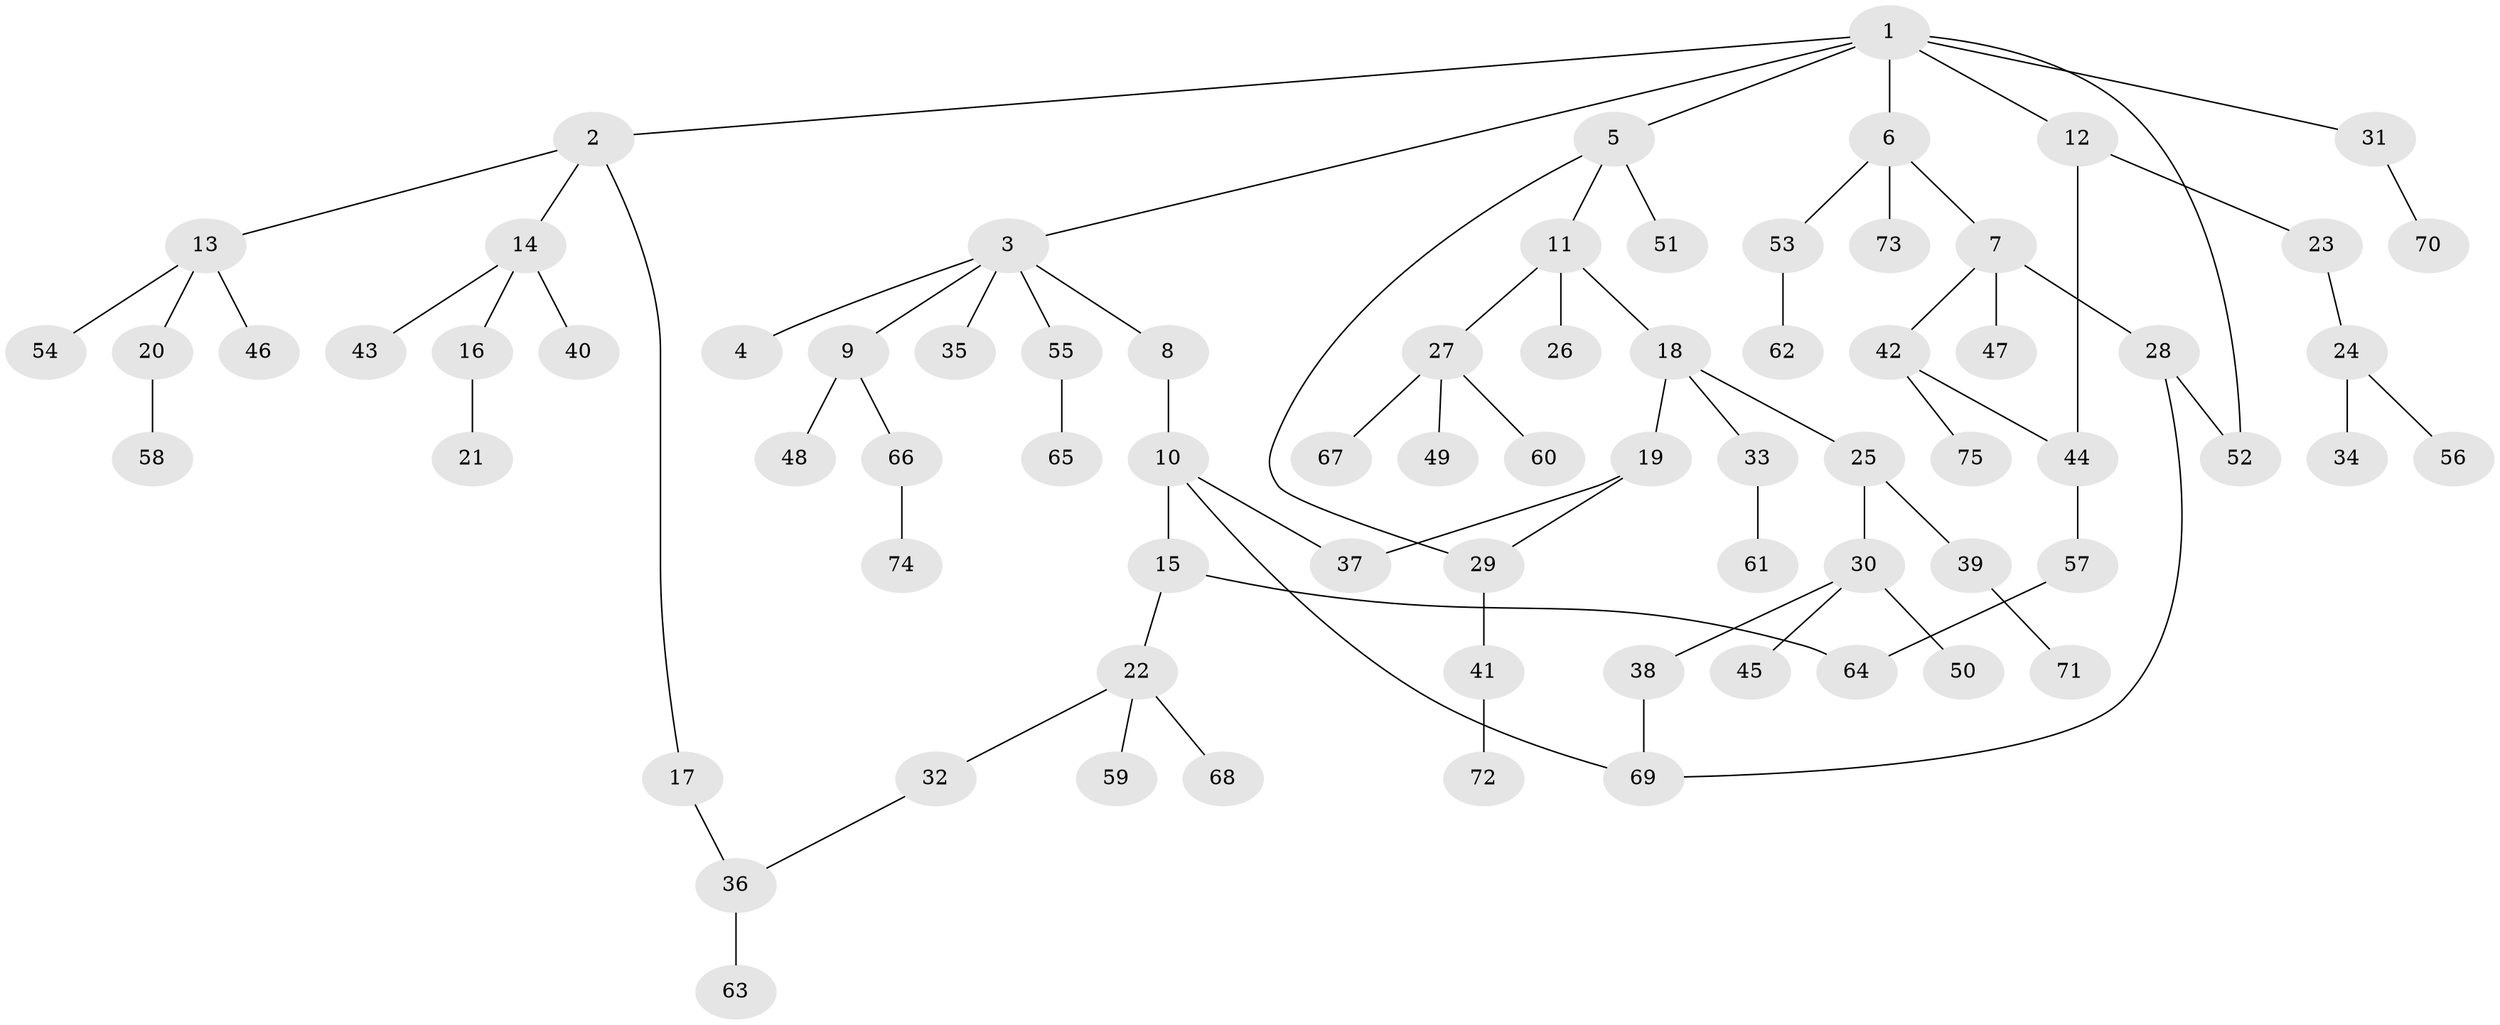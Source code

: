 // coarse degree distribution, {11: 0.020833333333333332, 4: 0.10416666666666667, 1: 0.4791666666666667, 3: 0.25, 2: 0.10416666666666667, 5: 0.041666666666666664}
// Generated by graph-tools (version 1.1) at 2025/51/02/27/25 19:51:38]
// undirected, 75 vertices, 82 edges
graph export_dot {
graph [start="1"]
  node [color=gray90,style=filled];
  1;
  2;
  3;
  4;
  5;
  6;
  7;
  8;
  9;
  10;
  11;
  12;
  13;
  14;
  15;
  16;
  17;
  18;
  19;
  20;
  21;
  22;
  23;
  24;
  25;
  26;
  27;
  28;
  29;
  30;
  31;
  32;
  33;
  34;
  35;
  36;
  37;
  38;
  39;
  40;
  41;
  42;
  43;
  44;
  45;
  46;
  47;
  48;
  49;
  50;
  51;
  52;
  53;
  54;
  55;
  56;
  57;
  58;
  59;
  60;
  61;
  62;
  63;
  64;
  65;
  66;
  67;
  68;
  69;
  70;
  71;
  72;
  73;
  74;
  75;
  1 -- 2;
  1 -- 3;
  1 -- 5;
  1 -- 6;
  1 -- 12;
  1 -- 31;
  1 -- 52;
  2 -- 13;
  2 -- 14;
  2 -- 17;
  3 -- 4;
  3 -- 8;
  3 -- 9;
  3 -- 35;
  3 -- 55;
  5 -- 11;
  5 -- 29;
  5 -- 51;
  6 -- 7;
  6 -- 53;
  6 -- 73;
  7 -- 28;
  7 -- 42;
  7 -- 47;
  8 -- 10;
  9 -- 48;
  9 -- 66;
  10 -- 15;
  10 -- 37;
  10 -- 69;
  11 -- 18;
  11 -- 26;
  11 -- 27;
  12 -- 23;
  12 -- 44;
  13 -- 20;
  13 -- 46;
  13 -- 54;
  14 -- 16;
  14 -- 40;
  14 -- 43;
  15 -- 22;
  15 -- 64;
  16 -- 21;
  17 -- 36;
  18 -- 19;
  18 -- 25;
  18 -- 33;
  19 -- 29;
  19 -- 37;
  20 -- 58;
  22 -- 32;
  22 -- 59;
  22 -- 68;
  23 -- 24;
  24 -- 34;
  24 -- 56;
  25 -- 30;
  25 -- 39;
  27 -- 49;
  27 -- 60;
  27 -- 67;
  28 -- 52;
  28 -- 69;
  29 -- 41;
  30 -- 38;
  30 -- 45;
  30 -- 50;
  31 -- 70;
  32 -- 36;
  33 -- 61;
  36 -- 63;
  38 -- 69;
  39 -- 71;
  41 -- 72;
  42 -- 75;
  42 -- 44;
  44 -- 57;
  53 -- 62;
  55 -- 65;
  57 -- 64;
  66 -- 74;
}
